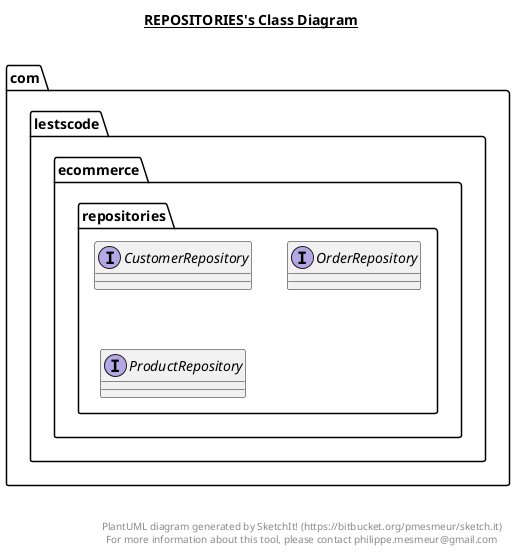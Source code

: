 @startuml

title __REPOSITORIES's Class Diagram__\n

  namespace com.lestscode.ecommerce {
    namespace repositories {
      interface com.lestscode.ecommerce.repositories.CustomerRepository {
      }
    }
  }
  

  namespace com.lestscode.ecommerce {
    namespace repositories {
      interface com.lestscode.ecommerce.repositories.OrderRepository {
      }
    }
  }
  

  namespace com.lestscode.ecommerce {
    namespace repositories {
      interface com.lestscode.ecommerce.repositories.ProductRepository {
      }
    }
  }
  



right footer


PlantUML diagram generated by SketchIt! (https://bitbucket.org/pmesmeur/sketch.it)
For more information about this tool, please contact philippe.mesmeur@gmail.com
endfooter

@enduml
